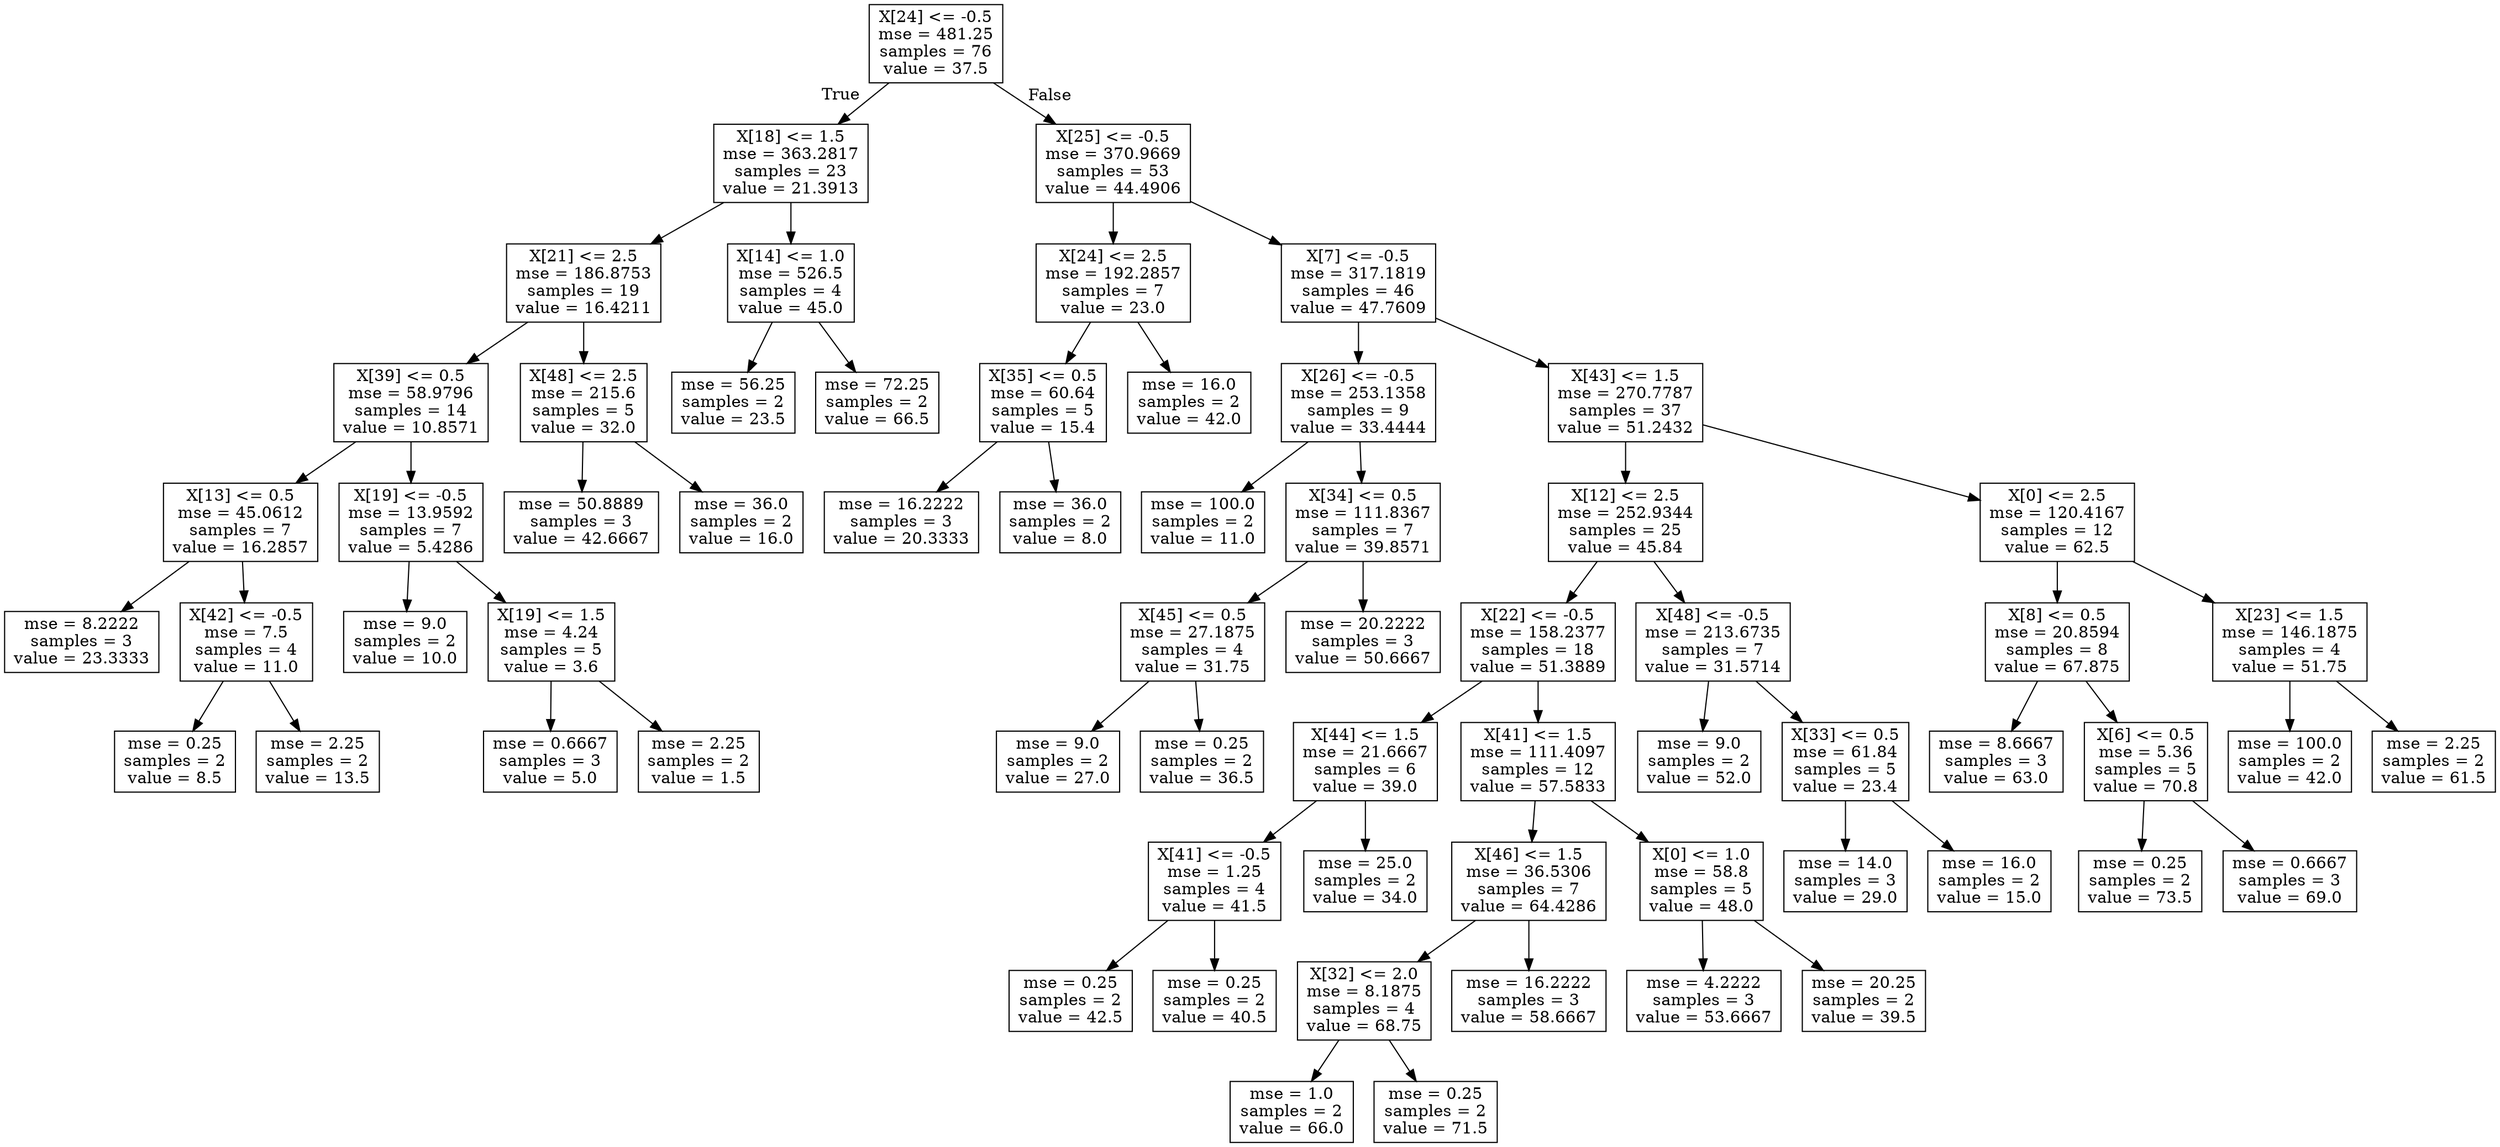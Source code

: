 digraph Tree {
node [shape=box] ;
0 [label="X[24] <= -0.5\nmse = 481.25\nsamples = 76\nvalue = 37.5"] ;
1 [label="X[18] <= 1.5\nmse = 363.2817\nsamples = 23\nvalue = 21.3913"] ;
0 -> 1 [labeldistance=2.5, labelangle=45, headlabel="True"] ;
2 [label="X[21] <= 2.5\nmse = 186.8753\nsamples = 19\nvalue = 16.4211"] ;
1 -> 2 ;
3 [label="X[39] <= 0.5\nmse = 58.9796\nsamples = 14\nvalue = 10.8571"] ;
2 -> 3 ;
4 [label="X[13] <= 0.5\nmse = 45.0612\nsamples = 7\nvalue = 16.2857"] ;
3 -> 4 ;
5 [label="mse = 8.2222\nsamples = 3\nvalue = 23.3333"] ;
4 -> 5 ;
6 [label="X[42] <= -0.5\nmse = 7.5\nsamples = 4\nvalue = 11.0"] ;
4 -> 6 ;
7 [label="mse = 0.25\nsamples = 2\nvalue = 8.5"] ;
6 -> 7 ;
8 [label="mse = 2.25\nsamples = 2\nvalue = 13.5"] ;
6 -> 8 ;
9 [label="X[19] <= -0.5\nmse = 13.9592\nsamples = 7\nvalue = 5.4286"] ;
3 -> 9 ;
10 [label="mse = 9.0\nsamples = 2\nvalue = 10.0"] ;
9 -> 10 ;
11 [label="X[19] <= 1.5\nmse = 4.24\nsamples = 5\nvalue = 3.6"] ;
9 -> 11 ;
12 [label="mse = 0.6667\nsamples = 3\nvalue = 5.0"] ;
11 -> 12 ;
13 [label="mse = 2.25\nsamples = 2\nvalue = 1.5"] ;
11 -> 13 ;
14 [label="X[48] <= 2.5\nmse = 215.6\nsamples = 5\nvalue = 32.0"] ;
2 -> 14 ;
15 [label="mse = 50.8889\nsamples = 3\nvalue = 42.6667"] ;
14 -> 15 ;
16 [label="mse = 36.0\nsamples = 2\nvalue = 16.0"] ;
14 -> 16 ;
17 [label="X[14] <= 1.0\nmse = 526.5\nsamples = 4\nvalue = 45.0"] ;
1 -> 17 ;
18 [label="mse = 56.25\nsamples = 2\nvalue = 23.5"] ;
17 -> 18 ;
19 [label="mse = 72.25\nsamples = 2\nvalue = 66.5"] ;
17 -> 19 ;
20 [label="X[25] <= -0.5\nmse = 370.9669\nsamples = 53\nvalue = 44.4906"] ;
0 -> 20 [labeldistance=2.5, labelangle=-45, headlabel="False"] ;
21 [label="X[24] <= 2.5\nmse = 192.2857\nsamples = 7\nvalue = 23.0"] ;
20 -> 21 ;
22 [label="X[35] <= 0.5\nmse = 60.64\nsamples = 5\nvalue = 15.4"] ;
21 -> 22 ;
23 [label="mse = 16.2222\nsamples = 3\nvalue = 20.3333"] ;
22 -> 23 ;
24 [label="mse = 36.0\nsamples = 2\nvalue = 8.0"] ;
22 -> 24 ;
25 [label="mse = 16.0\nsamples = 2\nvalue = 42.0"] ;
21 -> 25 ;
26 [label="X[7] <= -0.5\nmse = 317.1819\nsamples = 46\nvalue = 47.7609"] ;
20 -> 26 ;
27 [label="X[26] <= -0.5\nmse = 253.1358\nsamples = 9\nvalue = 33.4444"] ;
26 -> 27 ;
28 [label="mse = 100.0\nsamples = 2\nvalue = 11.0"] ;
27 -> 28 ;
29 [label="X[34] <= 0.5\nmse = 111.8367\nsamples = 7\nvalue = 39.8571"] ;
27 -> 29 ;
30 [label="X[45] <= 0.5\nmse = 27.1875\nsamples = 4\nvalue = 31.75"] ;
29 -> 30 ;
31 [label="mse = 9.0\nsamples = 2\nvalue = 27.0"] ;
30 -> 31 ;
32 [label="mse = 0.25\nsamples = 2\nvalue = 36.5"] ;
30 -> 32 ;
33 [label="mse = 20.2222\nsamples = 3\nvalue = 50.6667"] ;
29 -> 33 ;
34 [label="X[43] <= 1.5\nmse = 270.7787\nsamples = 37\nvalue = 51.2432"] ;
26 -> 34 ;
35 [label="X[12] <= 2.5\nmse = 252.9344\nsamples = 25\nvalue = 45.84"] ;
34 -> 35 ;
36 [label="X[22] <= -0.5\nmse = 158.2377\nsamples = 18\nvalue = 51.3889"] ;
35 -> 36 ;
37 [label="X[44] <= 1.5\nmse = 21.6667\nsamples = 6\nvalue = 39.0"] ;
36 -> 37 ;
38 [label="X[41] <= -0.5\nmse = 1.25\nsamples = 4\nvalue = 41.5"] ;
37 -> 38 ;
39 [label="mse = 0.25\nsamples = 2\nvalue = 42.5"] ;
38 -> 39 ;
40 [label="mse = 0.25\nsamples = 2\nvalue = 40.5"] ;
38 -> 40 ;
41 [label="mse = 25.0\nsamples = 2\nvalue = 34.0"] ;
37 -> 41 ;
42 [label="X[41] <= 1.5\nmse = 111.4097\nsamples = 12\nvalue = 57.5833"] ;
36 -> 42 ;
43 [label="X[46] <= 1.5\nmse = 36.5306\nsamples = 7\nvalue = 64.4286"] ;
42 -> 43 ;
44 [label="X[32] <= 2.0\nmse = 8.1875\nsamples = 4\nvalue = 68.75"] ;
43 -> 44 ;
45 [label="mse = 1.0\nsamples = 2\nvalue = 66.0"] ;
44 -> 45 ;
46 [label="mse = 0.25\nsamples = 2\nvalue = 71.5"] ;
44 -> 46 ;
47 [label="mse = 16.2222\nsamples = 3\nvalue = 58.6667"] ;
43 -> 47 ;
48 [label="X[0] <= 1.0\nmse = 58.8\nsamples = 5\nvalue = 48.0"] ;
42 -> 48 ;
49 [label="mse = 4.2222\nsamples = 3\nvalue = 53.6667"] ;
48 -> 49 ;
50 [label="mse = 20.25\nsamples = 2\nvalue = 39.5"] ;
48 -> 50 ;
51 [label="X[48] <= -0.5\nmse = 213.6735\nsamples = 7\nvalue = 31.5714"] ;
35 -> 51 ;
52 [label="mse = 9.0\nsamples = 2\nvalue = 52.0"] ;
51 -> 52 ;
53 [label="X[33] <= 0.5\nmse = 61.84\nsamples = 5\nvalue = 23.4"] ;
51 -> 53 ;
54 [label="mse = 14.0\nsamples = 3\nvalue = 29.0"] ;
53 -> 54 ;
55 [label="mse = 16.0\nsamples = 2\nvalue = 15.0"] ;
53 -> 55 ;
56 [label="X[0] <= 2.5\nmse = 120.4167\nsamples = 12\nvalue = 62.5"] ;
34 -> 56 ;
57 [label="X[8] <= 0.5\nmse = 20.8594\nsamples = 8\nvalue = 67.875"] ;
56 -> 57 ;
58 [label="mse = 8.6667\nsamples = 3\nvalue = 63.0"] ;
57 -> 58 ;
59 [label="X[6] <= 0.5\nmse = 5.36\nsamples = 5\nvalue = 70.8"] ;
57 -> 59 ;
60 [label="mse = 0.25\nsamples = 2\nvalue = 73.5"] ;
59 -> 60 ;
61 [label="mse = 0.6667\nsamples = 3\nvalue = 69.0"] ;
59 -> 61 ;
62 [label="X[23] <= 1.5\nmse = 146.1875\nsamples = 4\nvalue = 51.75"] ;
56 -> 62 ;
63 [label="mse = 100.0\nsamples = 2\nvalue = 42.0"] ;
62 -> 63 ;
64 [label="mse = 2.25\nsamples = 2\nvalue = 61.5"] ;
62 -> 64 ;
}